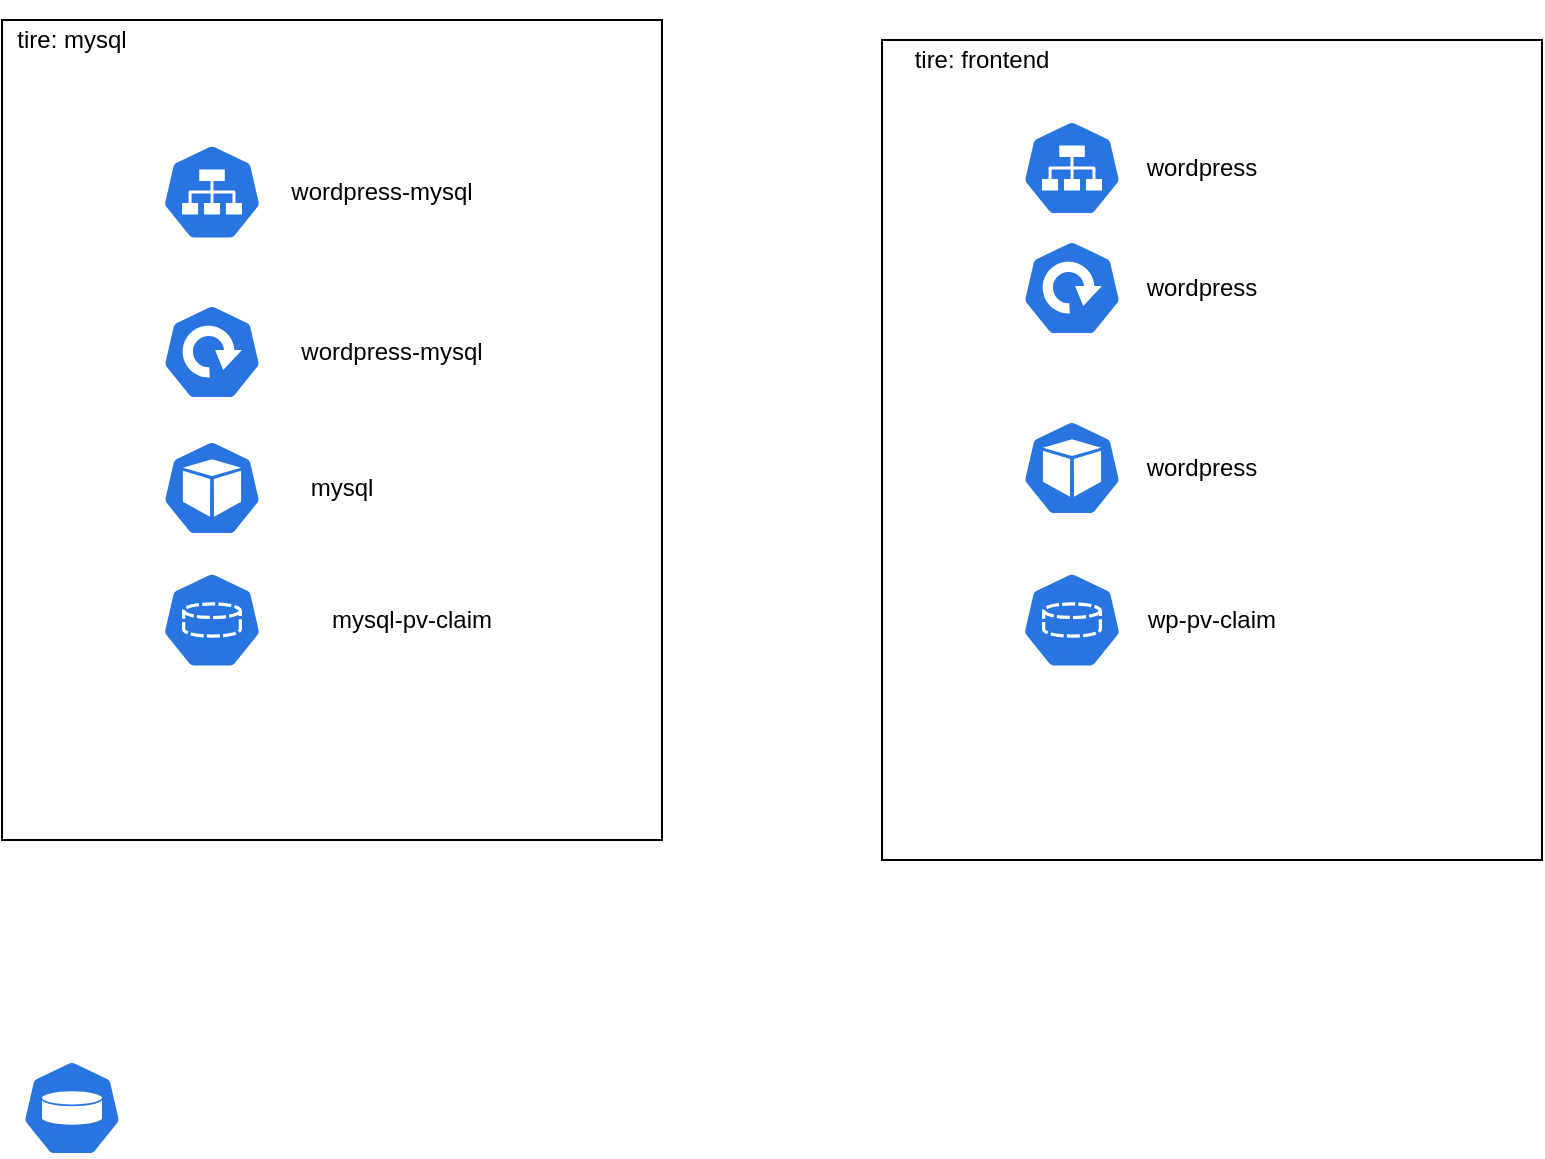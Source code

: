 <mxfile version="14.4.2" type="github">
  <diagram id="F8LXNOH87tb_o5sb2Eod" name="Page-1">
    <mxGraphModel dx="1422" dy="772" grid="1" gridSize="10" guides="1" tooltips="1" connect="1" arrows="1" fold="1" page="1" pageScale="1" pageWidth="827" pageHeight="1169" math="0" shadow="0">
      <root>
        <mxCell id="0" />
        <mxCell id="1" parent="0" />
        <mxCell id="N2bQK5kctctjES7UXnTX-23" value="" style="group" vertex="1" connectable="0" parent="1">
          <mxGeometry x="10" y="60" width="330" height="410" as="geometry" />
        </mxCell>
        <mxCell id="N2bQK5kctctjES7UXnTX-17" value="" style="rounded=0;whiteSpace=wrap;html=1;" vertex="1" parent="N2bQK5kctctjES7UXnTX-23">
          <mxGeometry width="330" height="410" as="geometry" />
        </mxCell>
        <mxCell id="N2bQK5kctctjES7UXnTX-21" value="tire: mysql" style="text;html=1;strokeColor=none;fillColor=none;align=center;verticalAlign=middle;whiteSpace=wrap;rounded=0;" vertex="1" parent="N2bQK5kctctjES7UXnTX-23">
          <mxGeometry width="70" height="20" as="geometry" />
        </mxCell>
        <mxCell id="N2bQK5kctctjES7UXnTX-1" value="" style="html=1;dashed=0;whitespace=wrap;fillColor=#2875E2;strokeColor=#ffffff;points=[[0.005,0.63,0],[0.1,0.2,0],[0.9,0.2,0],[0.5,0,0],[0.995,0.63,0],[0.72,0.99,0],[0.5,1,0],[0.28,0.99,0]];shape=mxgraph.kubernetes.icon;prIcon=pv" vertex="1" parent="1">
          <mxGeometry x="20" y="580" width="50" height="48" as="geometry" />
        </mxCell>
        <mxCell id="N2bQK5kctctjES7UXnTX-5" value="" style="group" vertex="1" connectable="0" parent="1">
          <mxGeometry x="90" y="90" width="160" height="112" as="geometry" />
        </mxCell>
        <mxCell id="N2bQK5kctctjES7UXnTX-3" value="" style="html=1;dashed=0;whitespace=wrap;fillColor=#2875E2;strokeColor=#ffffff;points=[[0.005,0.63,0],[0.1,0.2,0],[0.9,0.2,0],[0.5,0,0],[0.995,0.63,0],[0.72,0.99,0],[0.5,1,0],[0.28,0.99,0]];shape=mxgraph.kubernetes.icon;prIcon=svc" vertex="1" parent="N2bQK5kctctjES7UXnTX-5">
          <mxGeometry width="50" height="112" as="geometry" />
        </mxCell>
        <mxCell id="N2bQK5kctctjES7UXnTX-4" value="wordpress-mysql" style="text;html=1;strokeColor=none;fillColor=none;align=center;verticalAlign=middle;whiteSpace=wrap;rounded=0;" vertex="1" parent="N2bQK5kctctjES7UXnTX-5">
          <mxGeometry x="60" y="46" width="100" height="20" as="geometry" />
        </mxCell>
        <mxCell id="N2bQK5kctctjES7UXnTX-10" value="" style="group" vertex="1" connectable="0" parent="1">
          <mxGeometry x="90" y="202" width="170" height="48" as="geometry" />
        </mxCell>
        <mxCell id="N2bQK5kctctjES7UXnTX-7" value="" style="html=1;dashed=0;whitespace=wrap;fillColor=#2875E2;strokeColor=#ffffff;points=[[0.005,0.63,0],[0.1,0.2,0],[0.9,0.2,0],[0.5,0,0],[0.995,0.63,0],[0.72,0.99,0],[0.5,1,0],[0.28,0.99,0]];shape=mxgraph.kubernetes.icon;prIcon=deploy" vertex="1" parent="N2bQK5kctctjES7UXnTX-10">
          <mxGeometry width="50" height="48" as="geometry" />
        </mxCell>
        <mxCell id="N2bQK5kctctjES7UXnTX-8" value="wordpress-mysql" style="text;html=1;strokeColor=none;fillColor=none;align=center;verticalAlign=middle;whiteSpace=wrap;rounded=0;" vertex="1" parent="N2bQK5kctctjES7UXnTX-10">
          <mxGeometry x="60" y="14" width="110" height="20" as="geometry" />
        </mxCell>
        <mxCell id="N2bQK5kctctjES7UXnTX-11" value="" style="group" vertex="1" connectable="0" parent="1">
          <mxGeometry x="90" y="330" width="170" height="60" as="geometry" />
        </mxCell>
        <mxCell id="N2bQK5kctctjES7UXnTX-2" value="" style="html=1;dashed=0;whitespace=wrap;fillColor=#2875E2;strokeColor=#ffffff;points=[[0.005,0.63,0],[0.1,0.2,0],[0.9,0.2,0],[0.5,0,0],[0.995,0.63,0],[0.72,0.99,0],[0.5,1,0],[0.28,0.99,0]];shape=mxgraph.kubernetes.icon;prIcon=pvc" vertex="1" parent="N2bQK5kctctjES7UXnTX-11">
          <mxGeometry width="50" height="60" as="geometry" />
        </mxCell>
        <mxCell id="N2bQK5kctctjES7UXnTX-15" value="mysql-pv-claim" style="text;html=1;strokeColor=none;fillColor=none;align=center;verticalAlign=middle;whiteSpace=wrap;rounded=0;" vertex="1" parent="N2bQK5kctctjES7UXnTX-11">
          <mxGeometry x="80" y="20" width="90" height="20" as="geometry" />
        </mxCell>
        <mxCell id="N2bQK5kctctjES7UXnTX-16" value="" style="group" vertex="1" connectable="0" parent="1">
          <mxGeometry x="90" y="270" width="110" height="48" as="geometry" />
        </mxCell>
        <mxCell id="N2bQK5kctctjES7UXnTX-13" value="" style="html=1;dashed=0;whitespace=wrap;fillColor=#2875E2;strokeColor=#ffffff;points=[[0.005,0.63,0],[0.1,0.2,0],[0.9,0.2,0],[0.5,0,0],[0.995,0.63,0],[0.72,0.99,0],[0.5,1,0],[0.28,0.99,0]];shape=mxgraph.kubernetes.icon;prIcon=pod" vertex="1" parent="N2bQK5kctctjES7UXnTX-16">
          <mxGeometry width="50" height="48" as="geometry" />
        </mxCell>
        <mxCell id="N2bQK5kctctjES7UXnTX-14" value="mysql" style="text;html=1;strokeColor=none;fillColor=none;align=center;verticalAlign=middle;whiteSpace=wrap;rounded=0;" vertex="1" parent="N2bQK5kctctjES7UXnTX-16">
          <mxGeometry x="70" y="14" width="40" height="20" as="geometry" />
        </mxCell>
        <mxCell id="N2bQK5kctctjES7UXnTX-31" value="" style="group" vertex="1" connectable="0" parent="1">
          <mxGeometry x="430" y="50" width="330" height="410" as="geometry" />
        </mxCell>
        <mxCell id="N2bQK5kctctjES7UXnTX-34" value="" style="group" vertex="1" connectable="0" parent="N2bQK5kctctjES7UXnTX-31">
          <mxGeometry x="20" y="20" width="330" height="410" as="geometry" />
        </mxCell>
        <mxCell id="N2bQK5kctctjES7UXnTX-32" value="" style="rounded=0;whiteSpace=wrap;html=1;" vertex="1" parent="N2bQK5kctctjES7UXnTX-34">
          <mxGeometry width="330" height="410" as="geometry" />
        </mxCell>
        <mxCell id="N2bQK5kctctjES7UXnTX-33" value="tire: frontend" style="text;html=1;strokeColor=none;fillColor=none;align=center;verticalAlign=middle;whiteSpace=wrap;rounded=0;" vertex="1" parent="N2bQK5kctctjES7UXnTX-34">
          <mxGeometry width="100" height="20" as="geometry" />
        </mxCell>
        <mxCell id="N2bQK5kctctjES7UXnTX-35" value="" style="group" vertex="1" connectable="0" parent="N2bQK5kctctjES7UXnTX-34">
          <mxGeometry x="70" y="260" width="170" height="60" as="geometry" />
        </mxCell>
        <mxCell id="N2bQK5kctctjES7UXnTX-36" value="" style="html=1;dashed=0;whitespace=wrap;fillColor=#2875E2;strokeColor=#ffffff;points=[[0.005,0.63,0],[0.1,0.2,0],[0.9,0.2,0],[0.5,0,0],[0.995,0.63,0],[0.72,0.99,0],[0.5,1,0],[0.28,0.99,0]];shape=mxgraph.kubernetes.icon;prIcon=pvc" vertex="1" parent="N2bQK5kctctjES7UXnTX-35">
          <mxGeometry width="50" height="60" as="geometry" />
        </mxCell>
        <mxCell id="N2bQK5kctctjES7UXnTX-43" value="" style="group" vertex="1" connectable="0" parent="N2bQK5kctctjES7UXnTX-34">
          <mxGeometry x="70" y="100" width="170" height="48" as="geometry" />
        </mxCell>
        <mxCell id="N2bQK5kctctjES7UXnTX-41" value="" style="html=1;dashed=0;whitespace=wrap;fillColor=#2875E2;strokeColor=#ffffff;points=[[0.005,0.63,0],[0.1,0.2,0],[0.9,0.2,0],[0.5,0,0],[0.995,0.63,0],[0.72,0.99,0],[0.5,1,0],[0.28,0.99,0]];shape=mxgraph.kubernetes.icon;prIcon=deploy" vertex="1" parent="N2bQK5kctctjES7UXnTX-43">
          <mxGeometry width="50" height="48" as="geometry" />
        </mxCell>
        <mxCell id="N2bQK5kctctjES7UXnTX-42" value="wordpress&lt;br&gt;" style="text;html=1;strokeColor=none;fillColor=none;align=center;verticalAlign=middle;whiteSpace=wrap;rounded=0;" vertex="1" parent="N2bQK5kctctjES7UXnTX-43">
          <mxGeometry x="60" y="14" width="60" height="20" as="geometry" />
        </mxCell>
        <mxCell id="N2bQK5kctctjES7UXnTX-44" value="" style="group" vertex="1" connectable="0" parent="N2bQK5kctctjES7UXnTX-34">
          <mxGeometry x="70" y="190" width="110" height="48" as="geometry" />
        </mxCell>
        <mxCell id="N2bQK5kctctjES7UXnTX-45" value="" style="html=1;dashed=0;whitespace=wrap;fillColor=#2875E2;strokeColor=#ffffff;points=[[0.005,0.63,0],[0.1,0.2,0],[0.9,0.2,0],[0.5,0,0],[0.995,0.63,0],[0.72,0.99,0],[0.5,1,0],[0.28,0.99,0]];shape=mxgraph.kubernetes.icon;prIcon=pod" vertex="1" parent="N2bQK5kctctjES7UXnTX-44">
          <mxGeometry width="50" height="48" as="geometry" />
        </mxCell>
        <mxCell id="N2bQK5kctctjES7UXnTX-46" value="wordpress" style="text;html=1;strokeColor=none;fillColor=none;align=center;verticalAlign=middle;whiteSpace=wrap;rounded=0;" vertex="1" parent="N2bQK5kctctjES7UXnTX-44">
          <mxGeometry x="70" y="14" width="40" height="20" as="geometry" />
        </mxCell>
        <mxCell id="N2bQK5kctctjES7UXnTX-37" value="wp-pv-claim" style="text;html=1;strokeColor=none;fillColor=none;align=center;verticalAlign=middle;whiteSpace=wrap;rounded=0;" vertex="1" parent="N2bQK5kctctjES7UXnTX-34">
          <mxGeometry x="130" y="280" width="70" height="20" as="geometry" />
        </mxCell>
        <mxCell id="N2bQK5kctctjES7UXnTX-29" value="" style="group" vertex="1" connectable="0" parent="N2bQK5kctctjES7UXnTX-31">
          <mxGeometry x="90" y="60" width="110" height="48" as="geometry" />
        </mxCell>
        <mxCell id="N2bQK5kctctjES7UXnTX-24" value="" style="html=1;dashed=0;whitespace=wrap;fillColor=#2875E2;strokeColor=#ffffff;points=[[0.005,0.63,0],[0.1,0.2,0],[0.9,0.2,0],[0.5,0,0],[0.995,0.63,0],[0.72,0.99,0],[0.5,1,0],[0.28,0.99,0]];shape=mxgraph.kubernetes.icon;prIcon=svc" vertex="1" parent="N2bQK5kctctjES7UXnTX-29">
          <mxGeometry width="50" height="48" as="geometry" />
        </mxCell>
        <mxCell id="N2bQK5kctctjES7UXnTX-25" value="wordpress" style="text;html=1;strokeColor=none;fillColor=none;align=center;verticalAlign=middle;whiteSpace=wrap;rounded=0;" vertex="1" parent="N2bQK5kctctjES7UXnTX-29">
          <mxGeometry x="70" y="14" width="40" height="20" as="geometry" />
        </mxCell>
      </root>
    </mxGraphModel>
  </diagram>
</mxfile>
